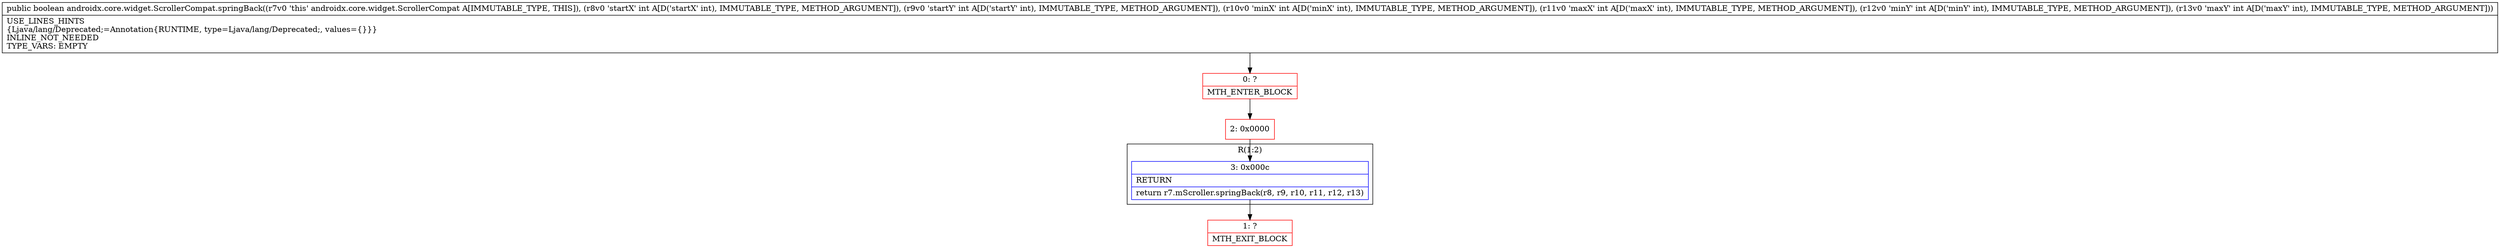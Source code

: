 digraph "CFG forandroidx.core.widget.ScrollerCompat.springBack(IIIIII)Z" {
subgraph cluster_Region_159509000 {
label = "R(1:2)";
node [shape=record,color=blue];
Node_3 [shape=record,label="{3\:\ 0x000c|RETURN\l|return r7.mScroller.springBack(r8, r9, r10, r11, r12, r13)\l}"];
}
Node_0 [shape=record,color=red,label="{0\:\ ?|MTH_ENTER_BLOCK\l}"];
Node_2 [shape=record,color=red,label="{2\:\ 0x0000}"];
Node_1 [shape=record,color=red,label="{1\:\ ?|MTH_EXIT_BLOCK\l}"];
MethodNode[shape=record,label="{public boolean androidx.core.widget.ScrollerCompat.springBack((r7v0 'this' androidx.core.widget.ScrollerCompat A[IMMUTABLE_TYPE, THIS]), (r8v0 'startX' int A[D('startX' int), IMMUTABLE_TYPE, METHOD_ARGUMENT]), (r9v0 'startY' int A[D('startY' int), IMMUTABLE_TYPE, METHOD_ARGUMENT]), (r10v0 'minX' int A[D('minX' int), IMMUTABLE_TYPE, METHOD_ARGUMENT]), (r11v0 'maxX' int A[D('maxX' int), IMMUTABLE_TYPE, METHOD_ARGUMENT]), (r12v0 'minY' int A[D('minY' int), IMMUTABLE_TYPE, METHOD_ARGUMENT]), (r13v0 'maxY' int A[D('maxY' int), IMMUTABLE_TYPE, METHOD_ARGUMENT]))  | USE_LINES_HINTS\l\{Ljava\/lang\/Deprecated;=Annotation\{RUNTIME, type=Ljava\/lang\/Deprecated;, values=\{\}\}\}\lINLINE_NOT_NEEDED\lTYPE_VARS: EMPTY\l}"];
MethodNode -> Node_0;Node_3 -> Node_1;
Node_0 -> Node_2;
Node_2 -> Node_3;
}


